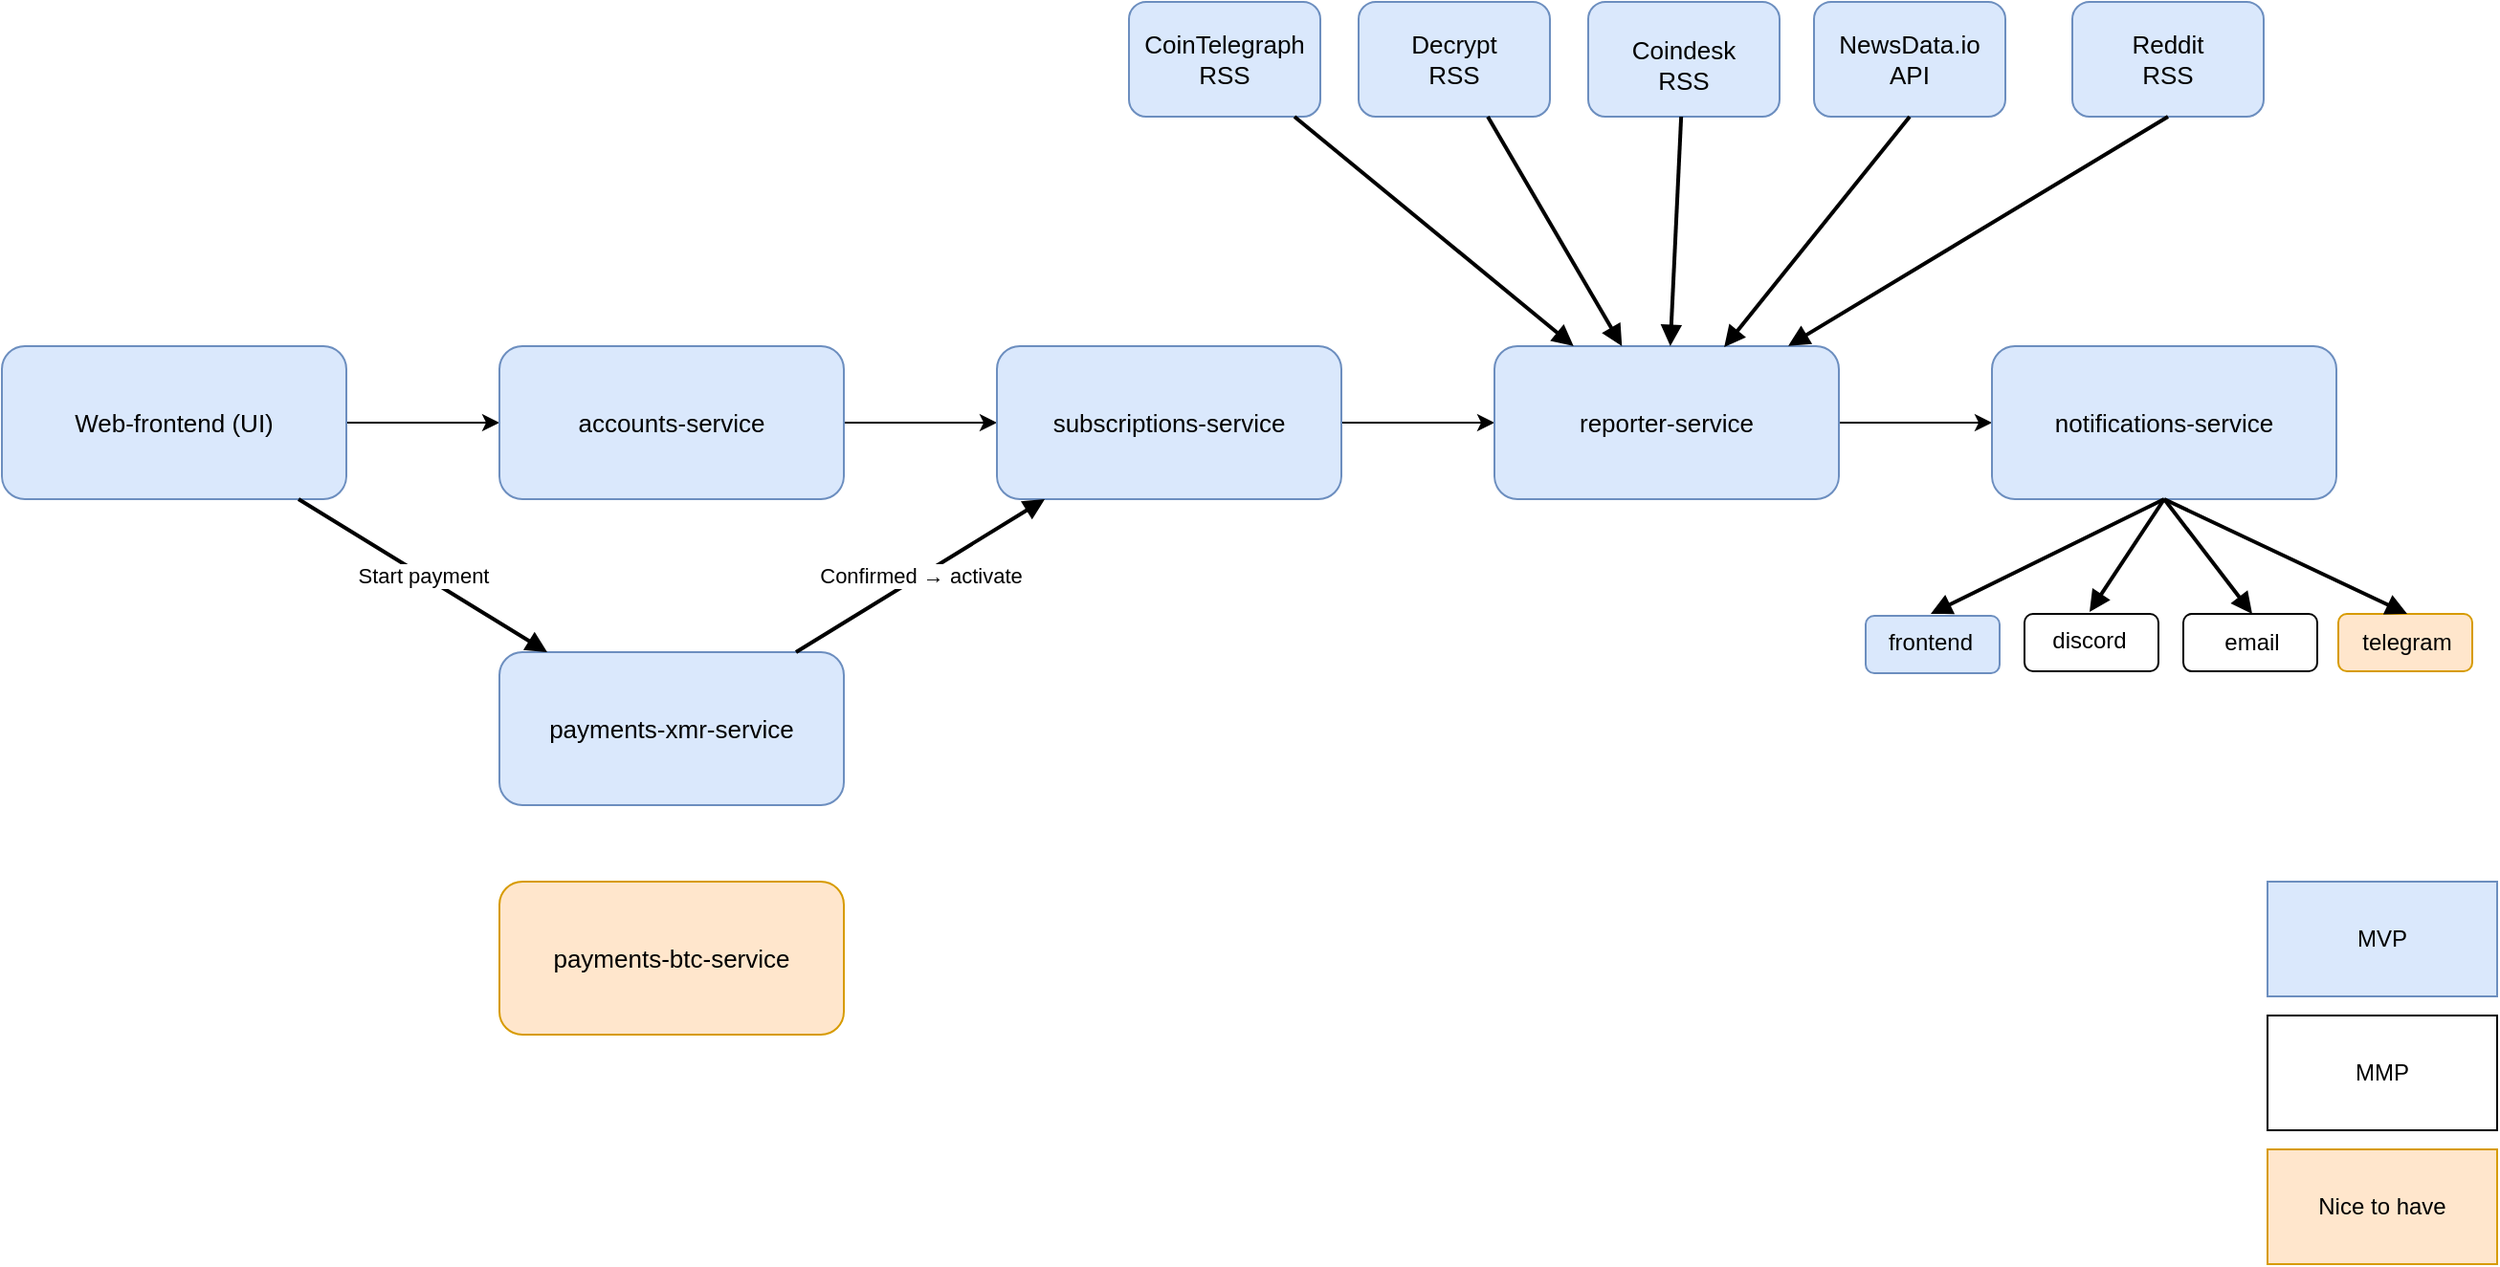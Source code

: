 <mxfile version="28.2.8">
  <diagram id="crypto-report-architecture" name="Crypto Report Architecture">
    <mxGraphModel dx="1440" dy="865" grid="1" gridSize="10" guides="1" tooltips="1" connect="1" arrows="1" fold="1" page="1" pageScale="1" pageWidth="827" pageHeight="1169" math="0" shadow="0">
      <root>
        <mxCell id="0" />
        <mxCell id="1" parent="0" />
        <mxCell id="8w5x9YnXfVrMmDPxOVFb-7" value="" style="edgeStyle=orthogonalEdgeStyle;rounded=0;orthogonalLoop=1;jettySize=auto;html=1;" edge="1" parent="1" source="frontend" target="accounts">
          <mxGeometry relative="1" as="geometry" />
        </mxCell>
        <mxCell id="frontend" value="Web-frontend (UI)" style="rounded=1;whiteSpace=wrap;html=1;fontSize=13;fillColor=#dae8fc;strokeColor=#6c8ebf;" parent="1" vertex="1">
          <mxGeometry x="40" y="240" width="180" height="80" as="geometry" />
        </mxCell>
        <mxCell id="8w5x9YnXfVrMmDPxOVFb-2" value="" style="edgeStyle=orthogonalEdgeStyle;rounded=0;orthogonalLoop=1;jettySize=auto;html=1;" edge="1" parent="1" source="accounts" target="subs">
          <mxGeometry relative="1" as="geometry" />
        </mxCell>
        <mxCell id="accounts" value="accounts-service" style="rounded=1;whiteSpace=wrap;html=1;fontSize=13;fillColor=#dae8fc;strokeColor=#6c8ebf;" parent="1" vertex="1">
          <mxGeometry x="300" y="240" width="180" height="80" as="geometry" />
        </mxCell>
        <mxCell id="8w5x9YnXfVrMmDPxOVFb-5" value="" style="edgeStyle=orthogonalEdgeStyle;rounded=0;orthogonalLoop=1;jettySize=auto;html=1;" edge="1" parent="1" source="subs" target="reporter">
          <mxGeometry relative="1" as="geometry" />
        </mxCell>
        <mxCell id="subs" value="subscriptions-service" style="rounded=1;whiteSpace=wrap;html=1;fontSize=13;fillColor=#dae8fc;strokeColor=#6c8ebf;" parent="1" vertex="1">
          <mxGeometry x="560" y="240" width="180" height="80" as="geometry" />
        </mxCell>
        <mxCell id="payments" value="payments-xmr-service" style="rounded=1;whiteSpace=wrap;html=1;fontSize=13;fillColor=#dae8fc;strokeColor=#6c8ebf;" parent="1" vertex="1">
          <mxGeometry x="300" y="400" width="180" height="80" as="geometry" />
        </mxCell>
        <mxCell id="8w5x9YnXfVrMmDPxOVFb-6" value="" style="edgeStyle=orthogonalEdgeStyle;rounded=0;orthogonalLoop=1;jettySize=auto;html=1;" edge="1" parent="1" source="reporter" target="notif">
          <mxGeometry relative="1" as="geometry" />
        </mxCell>
        <mxCell id="reporter" value="reporter-service" style="rounded=1;whiteSpace=wrap;html=1;fontSize=13;fillColor=#dae8fc;strokeColor=#6c8ebf;" parent="1" vertex="1">
          <mxGeometry x="820" y="240" width="180" height="80" as="geometry" />
        </mxCell>
        <mxCell id="notif" value="notifications-service" style="rounded=1;whiteSpace=wrap;html=1;fontSize=13;fillColor=#dae8fc;strokeColor=#6c8ebf;" parent="1" vertex="1">
          <mxGeometry x="1080" y="240" width="180" height="80" as="geometry" />
        </mxCell>
        <mxCell id="src1" value="CoinTelegraph RSS" style="rounded=1;whiteSpace=wrap;html=1;fontSize=13;fillColor=#dae8fc;strokeColor=#6c8ebf;" parent="1" vertex="1">
          <mxGeometry x="629" y="60" width="100" height="60" as="geometry" />
        </mxCell>
        <mxCell id="src2" value="Decrypt&lt;br&gt;RSS" style="rounded=1;whiteSpace=wrap;html=1;fontSize=13;fillColor=#dae8fc;strokeColor=#6c8ebf;" parent="1" vertex="1">
          <mxGeometry x="749" y="60" width="100" height="60" as="geometry" />
        </mxCell>
        <mxCell id="src3" value="&lt;table&gt;&lt;tbody&gt;&lt;tr&gt;&lt;td data-col-size=&quot;sm&quot; data-end=&quot;2685&quot; data-start=&quot;2681&quot;&gt;&lt;/td&gt;&lt;/tr&gt;&lt;/tbody&gt;&lt;/table&gt;&lt;table&gt;&lt;tbody&gt;&lt;tr&gt;&lt;td data-end=&quot;2696&quot; data-start=&quot;2685&quot; data-col-size=&quot;sm&quot;&gt;Coindesk&lt;br&gt;RSS&lt;br&gt;&lt;/td&gt;&lt;/tr&gt;&lt;/tbody&gt;&lt;/table&gt;" style="rounded=1;whiteSpace=wrap;html=1;fontSize=13;fillColor=#dae8fc;strokeColor=#6c8ebf;" parent="1" vertex="1">
          <mxGeometry x="869" y="60" width="100" height="60" as="geometry" />
        </mxCell>
        <mxCell id="a2" value="Start payment" style="endArrow=block;html=1;strokeWidth=2;strokeColor=#000000;fontSize=11;" parent="1" source="frontend" target="payments" edge="1">
          <mxGeometry as="geometry" />
        </mxCell>
        <mxCell id="a4" value="Confirmed → activate" style="endArrow=block;html=1;strokeWidth=2;strokeColor=#000000;fontSize=11;" parent="1" source="payments" target="subs" edge="1">
          <mxGeometry as="geometry" />
        </mxCell>
        <mxCell id="s1" value="" style="endArrow=block;html=1;strokeWidth=2;strokeColor=#000000;fontSize=11;" parent="1" source="src1" target="reporter" edge="1">
          <mxGeometry as="geometry" />
        </mxCell>
        <mxCell id="s2" value="" style="endArrow=block;html=1;strokeWidth=2;strokeColor=#000000;fontSize=11;" parent="1" source="src2" target="reporter" edge="1">
          <mxGeometry as="geometry" />
        </mxCell>
        <mxCell id="s3" value="" style="endArrow=block;html=1;strokeWidth=2;strokeColor=#000000;fontSize=11;" parent="1" source="src3" target="reporter" edge="1">
          <mxGeometry as="geometry" />
        </mxCell>
        <mxCell id="8w5x9YnXfVrMmDPxOVFb-8" value="NewsData.io&lt;br&gt;API" style="rounded=1;whiteSpace=wrap;html=1;fontSize=13;fillColor=#dae8fc;strokeColor=#6c8ebf;" vertex="1" parent="1">
          <mxGeometry x="987" y="60" width="100" height="60" as="geometry" />
        </mxCell>
        <mxCell id="8w5x9YnXfVrMmDPxOVFb-10" value="" style="endArrow=block;html=1;strokeWidth=2;strokeColor=#000000;fontSize=11;entryX=0.667;entryY=0.007;entryDx=0;entryDy=0;exitX=0.5;exitY=1;exitDx=0;exitDy=0;entryPerimeter=0;" edge="1" parent="1" source="8w5x9YnXfVrMmDPxOVFb-8" target="reporter">
          <mxGeometry as="geometry">
            <mxPoint x="1080" y="170" as="sourcePoint" />
            <mxPoint x="1040" y="240" as="targetPoint" />
          </mxGeometry>
        </mxCell>
        <mxCell id="8w5x9YnXfVrMmDPxOVFb-12" value="" style="rounded=1;whiteSpace=wrap;html=1;" vertex="1" parent="1">
          <mxGeometry x="1097" y="380" width="70" height="30" as="geometry" />
        </mxCell>
        <mxCell id="8w5x9YnXfVrMmDPxOVFb-13" value="" style="rounded=1;whiteSpace=wrap;html=1;" vertex="1" parent="1">
          <mxGeometry x="1180" y="380" width="70" height="30" as="geometry" />
        </mxCell>
        <mxCell id="8w5x9YnXfVrMmDPxOVFb-15" value="discord" style="text;html=1;whiteSpace=wrap;strokeColor=none;fillColor=none;align=center;verticalAlign=middle;rounded=0;" vertex="1" parent="1">
          <mxGeometry x="1101" y="379" width="60" height="30" as="geometry" />
        </mxCell>
        <mxCell id="8w5x9YnXfVrMmDPxOVFb-16" value="email" style="text;html=1;whiteSpace=wrap;align=center;verticalAlign=middle;rounded=0;" vertex="1" parent="1">
          <mxGeometry x="1186" y="380" width="60" height="30" as="geometry" />
        </mxCell>
        <mxCell id="8w5x9YnXfVrMmDPxOVFb-17" value="" style="rounded=1;whiteSpace=wrap;html=1;fillColor=#dae8fc;strokeColor=#6c8ebf;" vertex="1" parent="1">
          <mxGeometry x="1014" y="381" width="70" height="30" as="geometry" />
        </mxCell>
        <mxCell id="8w5x9YnXfVrMmDPxOVFb-18" value="frontend" style="text;html=1;whiteSpace=wrap;align=center;verticalAlign=middle;rounded=0;" vertex="1" parent="1">
          <mxGeometry x="1018" y="380" width="60" height="30" as="geometry" />
        </mxCell>
        <mxCell id="8w5x9YnXfVrMmDPxOVFb-19" value="" style="endArrow=block;html=1;strokeWidth=2;strokeColor=#000000;fontSize=11;exitX=0.5;exitY=1;exitDx=0;exitDy=0;entryX=0.5;entryY=0;entryDx=0;entryDy=0;" edge="1" parent="1" source="notif" target="8w5x9YnXfVrMmDPxOVFb-15">
          <mxGeometry as="geometry">
            <mxPoint x="1200" y="430" as="sourcePoint" />
            <mxPoint x="1170" y="380" as="targetPoint" />
          </mxGeometry>
        </mxCell>
        <mxCell id="8w5x9YnXfVrMmDPxOVFb-20" value="" style="endArrow=block;html=1;strokeWidth=2;strokeColor=#000000;fontSize=11;exitX=0.5;exitY=1;exitDx=0;exitDy=0;entryX=0.5;entryY=0;entryDx=0;entryDy=0;" edge="1" parent="1" source="notif" target="8w5x9YnXfVrMmDPxOVFb-18">
          <mxGeometry as="geometry">
            <mxPoint x="1160" y="330" as="sourcePoint" />
            <mxPoint x="1080" y="370" as="targetPoint" />
          </mxGeometry>
        </mxCell>
        <mxCell id="8w5x9YnXfVrMmDPxOVFb-23" value="" style="endArrow=block;html=1;strokeWidth=2;strokeColor=#000000;fontSize=11;entryX=0.5;entryY=0;entryDx=0;entryDy=0;exitX=0.5;exitY=1;exitDx=0;exitDy=0;" edge="1" parent="1" source="notif" target="8w5x9YnXfVrMmDPxOVFb-16">
          <mxGeometry as="geometry">
            <mxPoint x="1320" y="490" as="sourcePoint" />
            <mxPoint x="1200" y="610" as="targetPoint" />
          </mxGeometry>
        </mxCell>
        <mxCell id="8w5x9YnXfVrMmDPxOVFb-24" value="payments-btc-service" style="rounded=1;whiteSpace=wrap;html=1;fontSize=13;fillColor=#ffe6cc;strokeColor=#d79b00;" vertex="1" parent="1">
          <mxGeometry x="300" y="520" width="180" height="80" as="geometry" />
        </mxCell>
        <mxCell id="8w5x9YnXfVrMmDPxOVFb-25" value="" style="rounded=1;whiteSpace=wrap;html=1;fillColor=#ffe6cc;strokeColor=#d79b00;" vertex="1" parent="1">
          <mxGeometry x="1261" y="380" width="70" height="30" as="geometry" />
        </mxCell>
        <mxCell id="8w5x9YnXfVrMmDPxOVFb-26" value="telegram" style="text;html=1;whiteSpace=wrap;strokeColor=none;fillColor=none;align=center;verticalAlign=middle;rounded=0;" vertex="1" parent="1">
          <mxGeometry x="1267" y="380" width="60" height="30" as="geometry" />
        </mxCell>
        <mxCell id="8w5x9YnXfVrMmDPxOVFb-27" value="Reddit&lt;br&gt;RSS" style="rounded=1;whiteSpace=wrap;html=1;fontSize=13;fillColor=#dae8fc;strokeColor=#6c8ebf;" vertex="1" parent="1">
          <mxGeometry x="1122" y="60" width="100" height="60" as="geometry" />
        </mxCell>
        <mxCell id="8w5x9YnXfVrMmDPxOVFb-28" value="" style="endArrow=block;html=1;strokeWidth=2;strokeColor=#000000;fontSize=11;entryX=0.853;entryY=-0.002;entryDx=0;entryDy=0;exitX=0.5;exitY=1;exitDx=0;exitDy=0;entryPerimeter=0;" edge="1" parent="1" source="8w5x9YnXfVrMmDPxOVFb-27" target="reporter">
          <mxGeometry as="geometry">
            <mxPoint x="1310" y="160" as="sourcePoint" />
            <mxPoint x="1190" y="280" as="targetPoint" />
          </mxGeometry>
        </mxCell>
        <mxCell id="8w5x9YnXfVrMmDPxOVFb-29" value="MVP" style="rounded=0;whiteSpace=wrap;html=1;fillColor=#dae8fc;strokeColor=#6c8ebf;imageWidth=24;imageHeight=24;" vertex="1" parent="1">
          <mxGeometry x="1224" y="520" width="120" height="60" as="geometry" />
        </mxCell>
        <mxCell id="8w5x9YnXfVrMmDPxOVFb-30" value="MMP" style="rounded=0;whiteSpace=wrap;html=1;" vertex="1" parent="1">
          <mxGeometry x="1224" y="590" width="120" height="60" as="geometry" />
        </mxCell>
        <mxCell id="8w5x9YnXfVrMmDPxOVFb-31" value="Nice to have" style="rounded=0;whiteSpace=wrap;html=1;fillColor=#ffe6cc;strokeColor=#d79b00;" vertex="1" parent="1">
          <mxGeometry x="1224" y="660" width="120" height="60" as="geometry" />
        </mxCell>
        <mxCell id="8w5x9YnXfVrMmDPxOVFb-32" value="" style="endArrow=block;html=1;strokeWidth=2;strokeColor=#000000;fontSize=11;exitX=0.5;exitY=1;exitDx=0;exitDy=0;entryX=0.5;entryY=0;entryDx=0;entryDy=0;" edge="1" parent="1" source="notif" target="8w5x9YnXfVrMmDPxOVFb-26">
          <mxGeometry as="geometry">
            <mxPoint x="1270" y="340" as="sourcePoint" />
            <mxPoint x="1310" y="360" as="targetPoint" />
          </mxGeometry>
        </mxCell>
      </root>
    </mxGraphModel>
  </diagram>
</mxfile>
